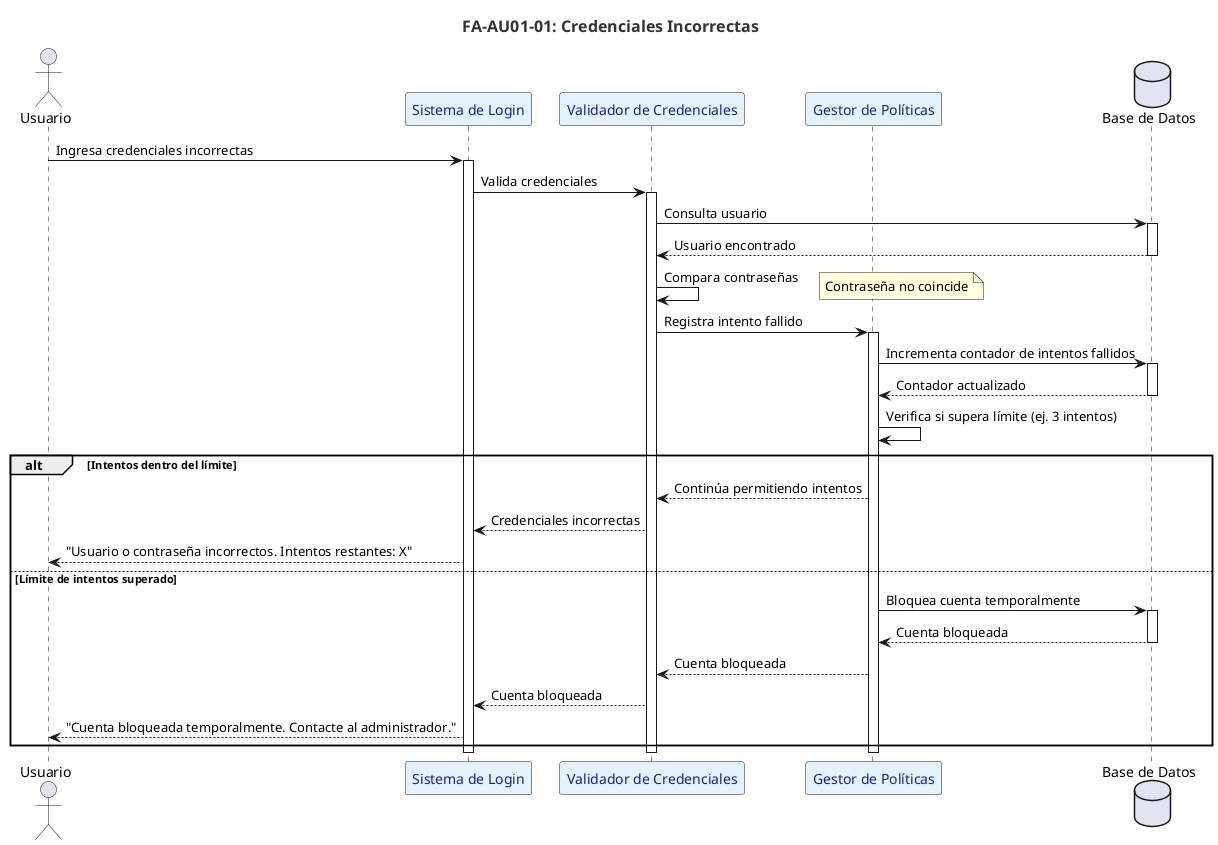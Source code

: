 @startuml
' === FA-AU01-01: Credenciales Incorrectas ===
title FA-AU01-01: Credenciales Incorrectas

<style>
title {
  FontSize 16
  FontColor #333333
}
participant {
  BackgroundColor #E3F2FD
  BorderColor #1565C0
  FontColor #1A237E
}
activate {
  BackgroundColor #FFCDD2
  BorderColor #D32F2F
}
</style>

actor "Usuario" as Usuario
participant "Sistema de Login" as Login
participant "Validador de Credenciales" as Validador
participant "Gestor de Políticas" as Politicas
database "Base de Datos" as BD

Usuario -> Login: Ingresa credenciales incorrectas
activate Login
Login -> Validador: Valida credenciales
activate Validador

Validador -> BD: Consulta usuario
activate BD
BD --> Validador: Usuario encontrado
deactivate BD

Validador -> Validador: Compara contraseñas
note right: Contraseña no coincide

Validador -> Politicas: Registra intento fallido
activate Politicas
Politicas -> BD: Incrementa contador de intentos fallidos
activate BD
BD --> Politicas: Contador actualizado
deactivate BD

Politicas -> Politicas: Verifica si supera límite (ej. 3 intentos)

alt Intentos dentro del límite
    Politicas --> Validador: Continúa permitiendo intentos
    Validador --> Login: Credenciales incorrectas
    Login --> Usuario: "Usuario o contraseña incorrectos. Intentos restantes: X"
else Límite de intentos superado
    Politicas -> BD: Bloquea cuenta temporalmente
    activate BD
    BD --> Politicas: Cuenta bloqueada
    deactivate BD
    Politicas --> Validador: Cuenta bloqueada
    Validador --> Login: Cuenta bloqueada
    Login --> Usuario: "Cuenta bloqueada temporalmente. Contacte al administrador."
end

deactivate Politicas
deactivate Validador
deactivate Login

@enduml

' ========================================

@startuml
' === FA-AU01-02: Cuenta Bloqueada ===
title FA-AU01-02: Cuenta Bloqueada

<style>
title {
  FontSize 16
  FontColor #333333
}
participant {
  BackgroundColor #E3F2FD
  BorderColor #1565C0
  FontColor #1A237E
}
activate {
  BackgroundColor #FFCDD2
  BorderColor #D32F2F
}
</style>

actor "Usuario" as Usuario
participant "Sistema de Login" as Login
participant "Validador de Credenciales" as Validador
participant "Gestor de Políticas" as Politicas
database "Base de Datos" as BD

Usuario -> Login: Intenta iniciar sesión
activate Login
Login -> Validador: Valida credenciales
activate Validador

Validador -> BD: Consulta estado de la cuenta
activate BD
BD --> Validador: Cuenta bloqueada (timestamp del bloqueo)
deactivate BD

Validador -> Politicas: Verifica tiempo de bloqueo
activate Politicas
Politicas -> Politicas: Calcula tiempo transcurrido desde bloqueo

alt Tiempo de bloqueo no ha expirado
    Politicas --> Validador: Cuenta aún bloqueada
    Validador --> Login: Acceso denegado - cuenta bloqueada
    Login --> Usuario: "Su cuenta está bloqueada. Tiempo restante: X minutos."
else Tiempo de bloqueo ha expirado
    Politicas -> BD: Desbloquea cuenta automáticamente
    activate BD
    BD --> Politicas: Cuenta desbloqueada
    deactivate BD
    Politicas -> BD: Resetea contador de intentos fallidos
    BD --> Politicas: Contador reseteado
    Politicas --> Validador: Cuenta desbloqueada - proceder con validación
    Validador --> Login: Continúa con proceso normal de login
    Login --> Usuario: Procede con autenticación normal
end

deactivate Politicas
deactivate Validador
deactivate Login

@enduml

' ========================================

@startuml
' === FA-AU01-03: Enlace de Recuperación Expirado ===
title FA-AU01-03: Enlace de Recuperación Expirado

<style>
title {
  FontSize 16
  FontColor #333333
}
participant {
  BackgroundColor #E3F2FD
  BorderColor #1565C0
  FontColor #1A237E
}
activate {
  BackgroundColor #FFCDD2
  BorderColor #D32F2F
}
</style>

actor "Usuario" as Usuario
participant "Sistema de Login" as Login
participant "Gestor de Políticas" as Politicas
database "Base de Datos" as BD

Usuario -> Login: Accede a enlace de recuperación
activate Login
Login -> Politicas: Valida token de recuperación
activate Politicas

Politicas -> BD: Consulta token y fecha de expiración
activate BD
BD --> Politicas: Token encontrado con timestamp
deactivate BD

Politicas -> Politicas: Verifica si token ha expirado (ej. > 24 horas)

alt Token expirado
    Politicas -> BD: Invalida token expirado
    activate BD
    BD --> Politicas: Token eliminado
    deactivate BD
    Politicas --> Login: Token expirado
    Login --> Usuario: "El enlace de recuperación ha expirado."
    
    Login --> Usuario: Muestra opción "Solicitar nuevo enlace"
    Usuario -> Login: Solicita nuevo enlace de recuperación
    Login --> Usuario: Redirige a formulario de recuperación
    note right: Inicia proceso de recuperación nuevamente
    
else Token vigente
    Politicas --> Login: Token válido
    Login --> Usuario: Muestra formulario de nueva contraseña
    note right: Continúa con proceso normal de recuperación
end

deactivate Politicas
deactivate Login

@enduml 